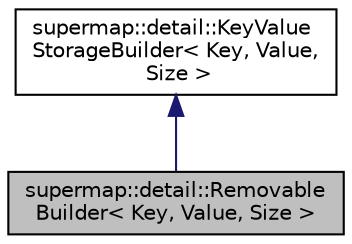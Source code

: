 digraph "supermap::detail::RemovableBuilder&lt; Key, Value, Size &gt;"
{
 // LATEX_PDF_SIZE
  edge [fontname="Helvetica",fontsize="10",labelfontname="Helvetica",labelfontsize="10"];
  node [fontname="Helvetica",fontsize="10",shape=record];
  Node1 [label="supermap::detail::Removable\lBuilder\< Key, Value, Size \>",height=0.2,width=0.4,color="black", fillcolor="grey75", style="filled", fontcolor="black",tooltip=" "];
  Node2 -> Node1 [dir="back",color="midnightblue",fontsize="10",style="solid",fontname="Helvetica"];
  Node2 [label="supermap::detail::KeyValue\lStorageBuilder\< Key, Value,\l Size \>",height=0.2,width=0.4,color="black", fillcolor="white", style="filled",URL="$classsupermap_1_1detail_1_1KeyValueStorageBuilder.html",tooltip=" "];
}

